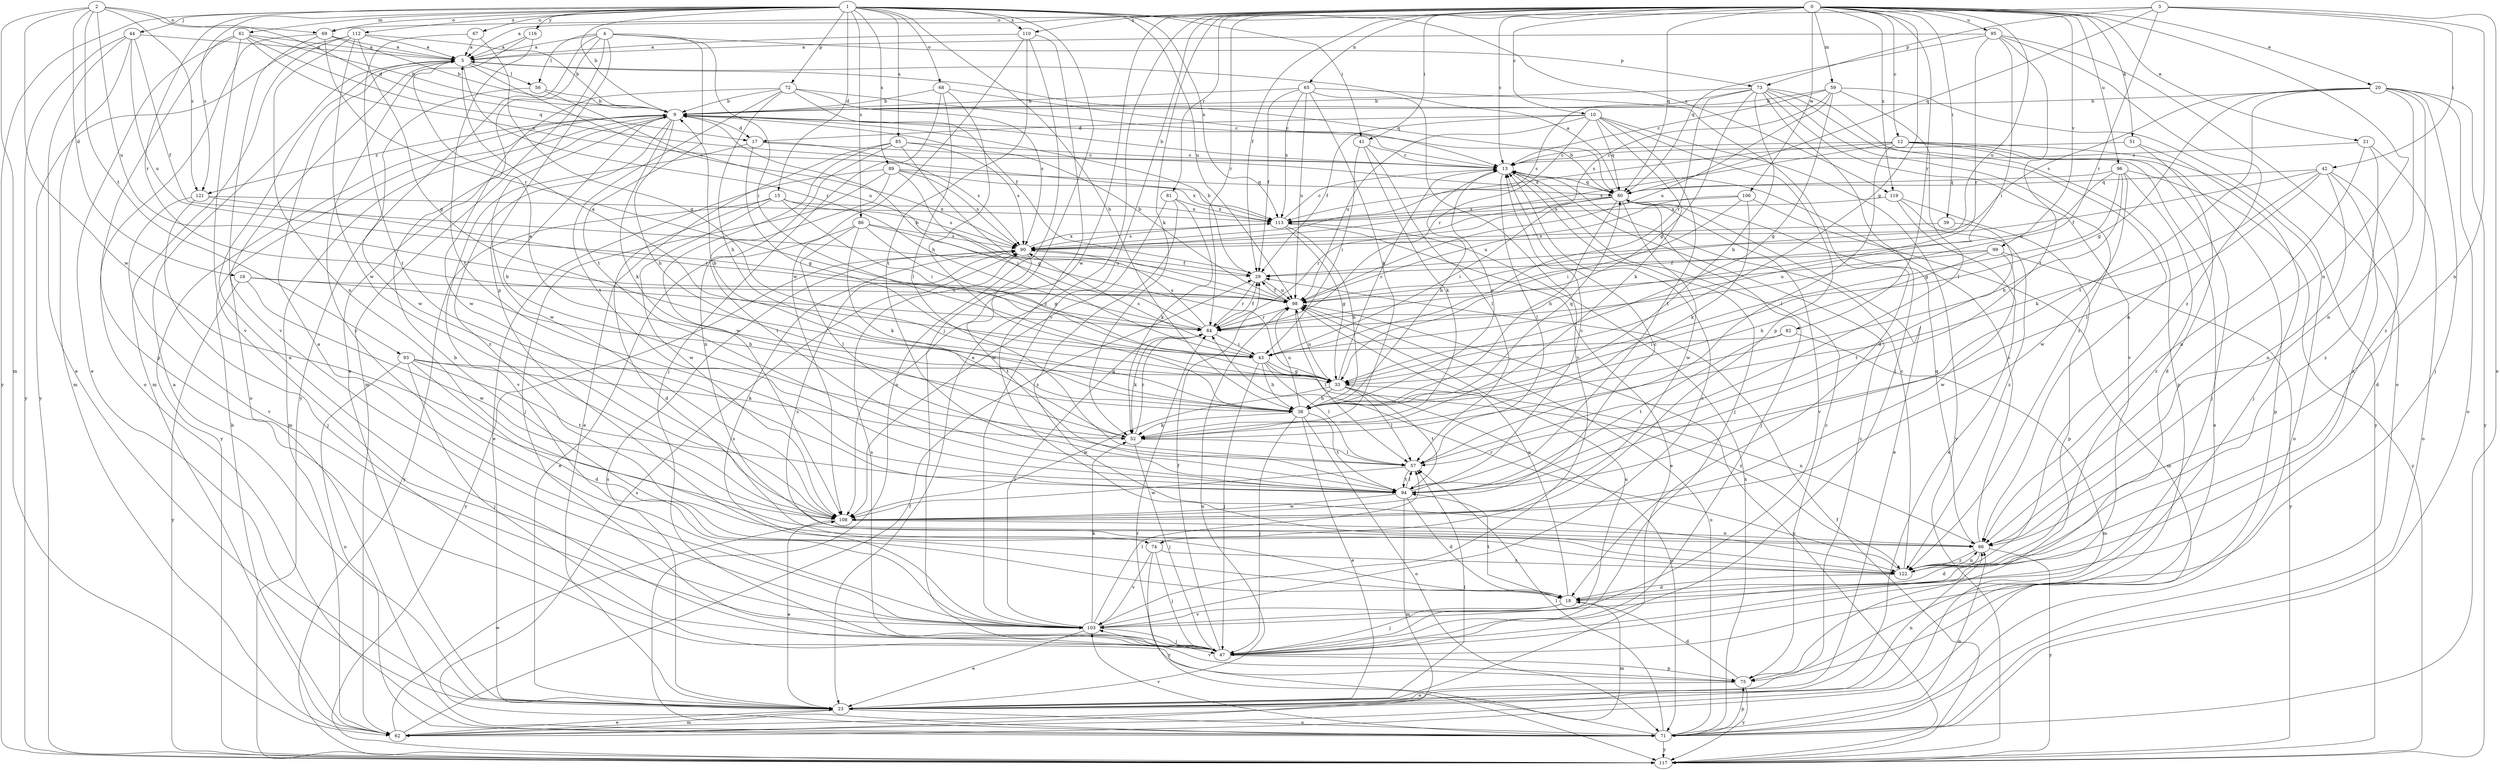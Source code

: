 strict digraph  {
0;
1;
2;
3;
4;
5;
9;
10;
12;
13;
15;
16;
17;
18;
20;
21;
23;
29;
33;
38;
39;
41;
42;
43;
44;
47;
51;
52;
56;
57;
59;
61;
62;
65;
66;
67;
68;
69;
71;
72;
73;
74;
75;
80;
81;
82;
84;
85;
86;
89;
90;
93;
94;
95;
96;
98;
99;
103;
106;
108;
110;
112;
113;
116;
117;
119;
121;
122;
0 -> 5  [label=a];
0 -> 10  [label=c];
0 -> 12  [label=c];
0 -> 13  [label=c];
0 -> 20  [label=e];
0 -> 21  [label=e];
0 -> 23  [label=e];
0 -> 29  [label=f];
0 -> 33  [label=g];
0 -> 39  [label=i];
0 -> 41  [label=i];
0 -> 51  [label=k];
0 -> 52  [label=k];
0 -> 59  [label=m];
0 -> 65  [label=n];
0 -> 66  [label=n];
0 -> 80  [label=q];
0 -> 81  [label=r];
0 -> 82  [label=r];
0 -> 84  [label=r];
0 -> 95  [label=u];
0 -> 96  [label=u];
0 -> 98  [label=u];
0 -> 99  [label=v];
0 -> 103  [label=v];
0 -> 106  [label=w];
0 -> 108  [label=w];
0 -> 110  [label=x];
0 -> 119  [label=z];
1 -> 9  [label=b];
1 -> 15  [label=d];
1 -> 38  [label=h];
1 -> 41  [label=i];
1 -> 44  [label=j];
1 -> 47  [label=j];
1 -> 61  [label=m];
1 -> 67  [label=o];
1 -> 68  [label=o];
1 -> 69  [label=o];
1 -> 72  [label=p];
1 -> 84  [label=r];
1 -> 85  [label=s];
1 -> 86  [label=s];
1 -> 89  [label=s];
1 -> 98  [label=u];
1 -> 110  [label=x];
1 -> 112  [label=x];
1 -> 113  [label=x];
1 -> 116  [label=y];
1 -> 117  [label=y];
1 -> 119  [label=z];
1 -> 121  [label=z];
2 -> 16  [label=d];
2 -> 17  [label=d];
2 -> 62  [label=m];
2 -> 69  [label=o];
2 -> 93  [label=t];
2 -> 98  [label=u];
2 -> 108  [label=w];
2 -> 121  [label=z];
3 -> 42  [label=i];
3 -> 66  [label=n];
3 -> 69  [label=o];
3 -> 71  [label=o];
3 -> 73  [label=p];
3 -> 80  [label=q];
3 -> 84  [label=r];
4 -> 5  [label=a];
4 -> 23  [label=e];
4 -> 43  [label=i];
4 -> 56  [label=l];
4 -> 62  [label=m];
4 -> 73  [label=p];
4 -> 74  [label=p];
4 -> 94  [label=t];
4 -> 117  [label=y];
5 -> 56  [label=l];
5 -> 71  [label=o];
5 -> 80  [label=q];
5 -> 84  [label=r];
5 -> 90  [label=s];
9 -> 17  [label=d];
9 -> 38  [label=h];
9 -> 52  [label=k];
9 -> 62  [label=m];
9 -> 108  [label=w];
9 -> 117  [label=y];
9 -> 121  [label=z];
9 -> 122  [label=z];
10 -> 17  [label=d];
10 -> 29  [label=f];
10 -> 52  [label=k];
10 -> 74  [label=p];
10 -> 80  [label=q];
10 -> 84  [label=r];
10 -> 94  [label=t];
10 -> 98  [label=u];
10 -> 117  [label=y];
12 -> 13  [label=c];
12 -> 23  [label=e];
12 -> 47  [label=j];
12 -> 57  [label=l];
12 -> 71  [label=o];
12 -> 75  [label=p];
12 -> 90  [label=s];
12 -> 113  [label=x];
13 -> 9  [label=b];
13 -> 38  [label=h];
13 -> 47  [label=j];
13 -> 57  [label=l];
13 -> 80  [label=q];
15 -> 18  [label=d];
15 -> 43  [label=i];
15 -> 90  [label=s];
15 -> 108  [label=w];
15 -> 113  [label=x];
15 -> 117  [label=y];
16 -> 38  [label=h];
16 -> 98  [label=u];
16 -> 108  [label=w];
16 -> 117  [label=y];
17 -> 13  [label=c];
17 -> 33  [label=g];
17 -> 90  [label=s];
17 -> 103  [label=v];
18 -> 9  [label=b];
18 -> 47  [label=j];
18 -> 62  [label=m];
18 -> 94  [label=t];
18 -> 98  [label=u];
18 -> 103  [label=v];
20 -> 9  [label=b];
20 -> 33  [label=g];
20 -> 47  [label=j];
20 -> 66  [label=n];
20 -> 71  [label=o];
20 -> 90  [label=s];
20 -> 94  [label=t];
20 -> 117  [label=y];
20 -> 122  [label=z];
21 -> 13  [label=c];
21 -> 66  [label=n];
21 -> 71  [label=o];
21 -> 122  [label=z];
23 -> 5  [label=a];
23 -> 13  [label=c];
23 -> 57  [label=l];
23 -> 62  [label=m];
23 -> 66  [label=n];
23 -> 71  [label=o];
23 -> 90  [label=s];
23 -> 98  [label=u];
29 -> 9  [label=b];
29 -> 84  [label=r];
29 -> 98  [label=u];
33 -> 13  [label=c];
33 -> 38  [label=h];
33 -> 57  [label=l];
33 -> 66  [label=n];
33 -> 71  [label=o];
33 -> 94  [label=t];
33 -> 98  [label=u];
33 -> 108  [label=w];
38 -> 5  [label=a];
38 -> 9  [label=b];
38 -> 13  [label=c];
38 -> 23  [label=e];
38 -> 47  [label=j];
38 -> 52  [label=k];
38 -> 71  [label=o];
38 -> 80  [label=q];
38 -> 94  [label=t];
38 -> 98  [label=u];
39 -> 90  [label=s];
39 -> 94  [label=t];
41 -> 13  [label=c];
41 -> 43  [label=i];
41 -> 52  [label=k];
41 -> 57  [label=l];
42 -> 18  [label=d];
42 -> 29  [label=f];
42 -> 52  [label=k];
42 -> 57  [label=l];
42 -> 66  [label=n];
42 -> 80  [label=q];
42 -> 122  [label=z];
43 -> 5  [label=a];
43 -> 33  [label=g];
43 -> 38  [label=h];
43 -> 47  [label=j];
43 -> 57  [label=l];
43 -> 90  [label=s];
43 -> 122  [label=z];
44 -> 5  [label=a];
44 -> 23  [label=e];
44 -> 29  [label=f];
44 -> 62  [label=m];
44 -> 98  [label=u];
44 -> 117  [label=y];
47 -> 5  [label=a];
47 -> 29  [label=f];
47 -> 75  [label=p];
47 -> 90  [label=s];
47 -> 98  [label=u];
51 -> 13  [label=c];
51 -> 18  [label=d];
51 -> 47  [label=j];
52 -> 9  [label=b];
52 -> 47  [label=j];
52 -> 57  [label=l];
52 -> 84  [label=r];
56 -> 9  [label=b];
56 -> 98  [label=u];
56 -> 108  [label=w];
57 -> 94  [label=t];
57 -> 108  [label=w];
59 -> 9  [label=b];
59 -> 13  [label=c];
59 -> 33  [label=g];
59 -> 57  [label=l];
59 -> 90  [label=s];
59 -> 98  [label=u];
59 -> 117  [label=y];
61 -> 5  [label=a];
61 -> 9  [label=b];
61 -> 23  [label=e];
61 -> 75  [label=p];
61 -> 80  [label=q];
61 -> 103  [label=v];
61 -> 113  [label=x];
62 -> 9  [label=b];
62 -> 23  [label=e];
62 -> 29  [label=f];
62 -> 108  [label=w];
65 -> 9  [label=b];
65 -> 18  [label=d];
65 -> 29  [label=f];
65 -> 52  [label=k];
65 -> 98  [label=u];
65 -> 103  [label=v];
65 -> 113  [label=x];
66 -> 13  [label=c];
66 -> 18  [label=d];
66 -> 80  [label=q];
66 -> 117  [label=y];
66 -> 122  [label=z];
67 -> 5  [label=a];
67 -> 33  [label=g];
67 -> 94  [label=t];
68 -> 9  [label=b];
68 -> 13  [label=c];
68 -> 38  [label=h];
68 -> 47  [label=j];
68 -> 57  [label=l];
69 -> 5  [label=a];
69 -> 9  [label=b];
69 -> 71  [label=o];
69 -> 84  [label=r];
69 -> 103  [label=v];
71 -> 57  [label=l];
71 -> 66  [label=n];
71 -> 75  [label=p];
71 -> 84  [label=r];
71 -> 90  [label=s];
71 -> 98  [label=u];
71 -> 103  [label=v];
71 -> 113  [label=x];
71 -> 117  [label=y];
72 -> 9  [label=b];
72 -> 13  [label=c];
72 -> 29  [label=f];
72 -> 38  [label=h];
72 -> 90  [label=s];
72 -> 94  [label=t];
72 -> 108  [label=w];
73 -> 9  [label=b];
73 -> 33  [label=g];
73 -> 38  [label=h];
73 -> 47  [label=j];
73 -> 66  [label=n];
73 -> 75  [label=p];
73 -> 84  [label=r];
73 -> 90  [label=s];
73 -> 103  [label=v];
73 -> 122  [label=z];
74 -> 47  [label=j];
74 -> 103  [label=v];
74 -> 117  [label=y];
74 -> 122  [label=z];
75 -> 13  [label=c];
75 -> 18  [label=d];
75 -> 23  [label=e];
75 -> 103  [label=v];
75 -> 117  [label=y];
80 -> 5  [label=a];
80 -> 9  [label=b];
80 -> 23  [label=e];
80 -> 38  [label=h];
80 -> 43  [label=i];
80 -> 47  [label=j];
80 -> 84  [label=r];
80 -> 103  [label=v];
80 -> 108  [label=w];
80 -> 113  [label=x];
81 -> 52  [label=k];
81 -> 108  [label=w];
81 -> 113  [label=x];
81 -> 122  [label=z];
82 -> 43  [label=i];
82 -> 62  [label=m];
82 -> 94  [label=t];
84 -> 9  [label=b];
84 -> 29  [label=f];
84 -> 43  [label=i];
84 -> 52  [label=k];
84 -> 90  [label=s];
85 -> 13  [label=c];
85 -> 23  [label=e];
85 -> 33  [label=g];
85 -> 66  [label=n];
85 -> 90  [label=s];
85 -> 108  [label=w];
86 -> 23  [label=e];
86 -> 33  [label=g];
86 -> 52  [label=k];
86 -> 57  [label=l];
86 -> 90  [label=s];
86 -> 98  [label=u];
89 -> 23  [label=e];
89 -> 43  [label=i];
89 -> 47  [label=j];
89 -> 80  [label=q];
89 -> 90  [label=s];
89 -> 94  [label=t];
89 -> 113  [label=x];
90 -> 29  [label=f];
90 -> 94  [label=t];
90 -> 113  [label=x];
90 -> 117  [label=y];
93 -> 18  [label=d];
93 -> 33  [label=g];
93 -> 47  [label=j];
93 -> 52  [label=k];
93 -> 71  [label=o];
93 -> 94  [label=t];
94 -> 13  [label=c];
94 -> 18  [label=d];
94 -> 57  [label=l];
94 -> 62  [label=m];
94 -> 108  [label=w];
95 -> 5  [label=a];
95 -> 43  [label=i];
95 -> 71  [label=o];
95 -> 80  [label=q];
95 -> 84  [label=r];
95 -> 94  [label=t];
95 -> 122  [label=z];
96 -> 33  [label=g];
96 -> 38  [label=h];
96 -> 80  [label=q];
96 -> 98  [label=u];
96 -> 108  [label=w];
96 -> 117  [label=y];
96 -> 122  [label=z];
98 -> 9  [label=b];
98 -> 29  [label=f];
98 -> 57  [label=l];
98 -> 84  [label=r];
99 -> 29  [label=f];
99 -> 38  [label=h];
99 -> 98  [label=u];
99 -> 108  [label=w];
99 -> 117  [label=y];
103 -> 5  [label=a];
103 -> 13  [label=c];
103 -> 23  [label=e];
103 -> 47  [label=j];
103 -> 52  [label=k];
103 -> 57  [label=l];
103 -> 84  [label=r];
103 -> 90  [label=s];
106 -> 43  [label=i];
106 -> 52  [label=k];
106 -> 62  [label=m];
106 -> 98  [label=u];
106 -> 113  [label=x];
108 -> 13  [label=c];
108 -> 23  [label=e];
108 -> 66  [label=n];
110 -> 5  [label=a];
110 -> 71  [label=o];
110 -> 94  [label=t];
110 -> 108  [label=w];
110 -> 122  [label=z];
112 -> 5  [label=a];
112 -> 9  [label=b];
112 -> 33  [label=g];
112 -> 62  [label=m];
112 -> 66  [label=n];
112 -> 108  [label=w];
112 -> 117  [label=y];
113 -> 13  [label=c];
113 -> 23  [label=e];
113 -> 33  [label=g];
113 -> 38  [label=h];
113 -> 90  [label=s];
116 -> 5  [label=a];
116 -> 94  [label=t];
116 -> 103  [label=v];
117 -> 29  [label=f];
117 -> 98  [label=u];
119 -> 23  [label=e];
119 -> 75  [label=p];
119 -> 113  [label=x];
119 -> 122  [label=z];
121 -> 47  [label=j];
121 -> 84  [label=r];
121 -> 103  [label=v];
121 -> 113  [label=x];
122 -> 13  [label=c];
122 -> 18  [label=d];
122 -> 66  [label=n];
122 -> 84  [label=r];
122 -> 90  [label=s];
}
